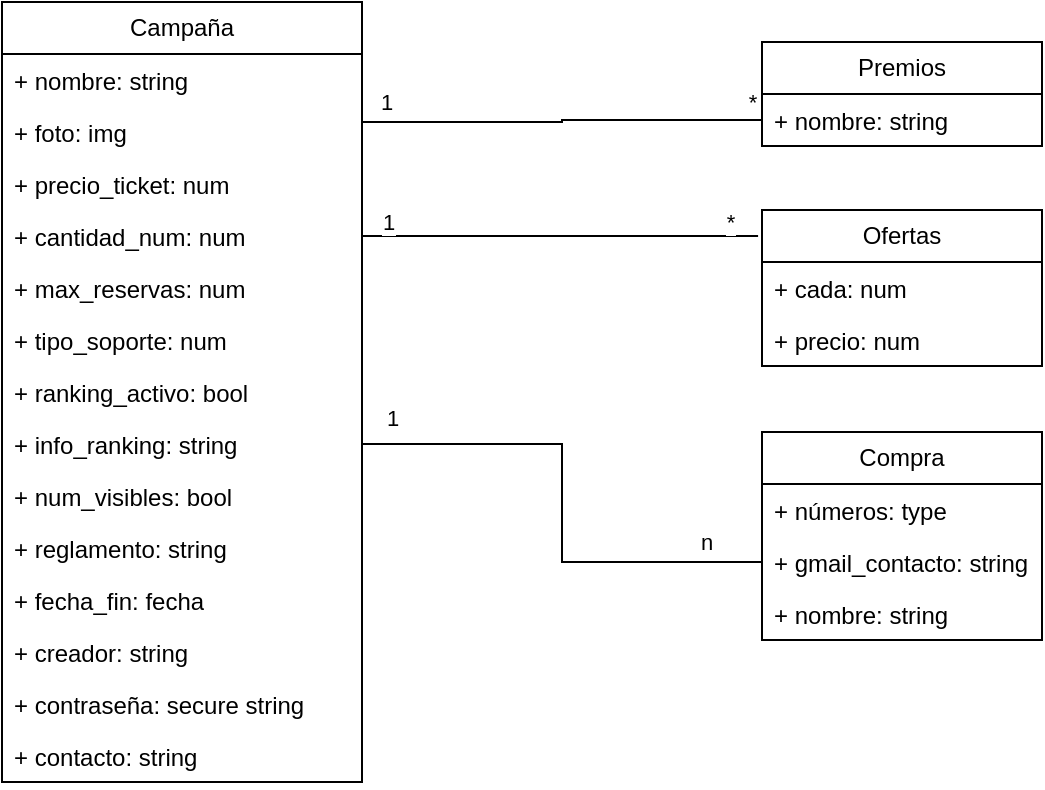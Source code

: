 <mxfile version="22.1.21" type="github">
  <diagram name="Página-1" id="XswbBelWdPnMpOv_kyML">
    <mxGraphModel dx="954" dy="727" grid="1" gridSize="10" guides="1" tooltips="1" connect="1" arrows="1" fold="1" page="1" pageScale="1" pageWidth="827" pageHeight="1169" math="0" shadow="0">
      <root>
        <mxCell id="0" />
        <mxCell id="1" parent="0" />
        <mxCell id="tz1SOENVOB7XkC3f9BfT-8" value="Campaña" style="swimlane;fontStyle=0;childLayout=stackLayout;horizontal=1;startSize=26;fillColor=none;horizontalStack=0;resizeParent=1;resizeParentMax=0;resizeLast=0;collapsible=1;marginBottom=0;whiteSpace=wrap;html=1;" parent="1" vertex="1">
          <mxGeometry x="50" y="370" width="180" height="390" as="geometry" />
        </mxCell>
        <mxCell id="tz1SOENVOB7XkC3f9BfT-9" value="+ nombre: string" style="text;strokeColor=none;fillColor=none;align=left;verticalAlign=top;spacingLeft=4;spacingRight=4;overflow=hidden;rotatable=0;points=[[0,0.5],[1,0.5]];portConstraint=eastwest;whiteSpace=wrap;html=1;" parent="tz1SOENVOB7XkC3f9BfT-8" vertex="1">
          <mxGeometry y="26" width="180" height="26" as="geometry" />
        </mxCell>
        <mxCell id="tz1SOENVOB7XkC3f9BfT-36" value="+ foto: img" style="text;strokeColor=none;fillColor=none;align=left;verticalAlign=top;spacingLeft=4;spacingRight=4;overflow=hidden;rotatable=0;points=[[0,0.5],[1,0.5]];portConstraint=eastwest;whiteSpace=wrap;html=1;" parent="tz1SOENVOB7XkC3f9BfT-8" vertex="1">
          <mxGeometry y="52" width="180" height="26" as="geometry" />
        </mxCell>
        <mxCell id="tz1SOENVOB7XkC3f9BfT-10" value="+ precio_ticket: num" style="text;strokeColor=none;fillColor=none;align=left;verticalAlign=top;spacingLeft=4;spacingRight=4;overflow=hidden;rotatable=0;points=[[0,0.5],[1,0.5]];portConstraint=eastwest;whiteSpace=wrap;html=1;" parent="tz1SOENVOB7XkC3f9BfT-8" vertex="1">
          <mxGeometry y="78" width="180" height="26" as="geometry" />
        </mxCell>
        <mxCell id="tz1SOENVOB7XkC3f9BfT-11" value="+ cantidad_num: num" style="text;strokeColor=none;fillColor=none;align=left;verticalAlign=top;spacingLeft=4;spacingRight=4;overflow=hidden;rotatable=0;points=[[0,0.5],[1,0.5]];portConstraint=eastwest;whiteSpace=wrap;html=1;" parent="tz1SOENVOB7XkC3f9BfT-8" vertex="1">
          <mxGeometry y="104" width="180" height="26" as="geometry" />
        </mxCell>
        <mxCell id="tz1SOENVOB7XkC3f9BfT-34" value="+ max_reservas: num" style="text;strokeColor=none;fillColor=none;align=left;verticalAlign=top;spacingLeft=4;spacingRight=4;overflow=hidden;rotatable=0;points=[[0,0.5],[1,0.5]];portConstraint=eastwest;whiteSpace=wrap;html=1;" parent="tz1SOENVOB7XkC3f9BfT-8" vertex="1">
          <mxGeometry y="130" width="180" height="26" as="geometry" />
        </mxCell>
        <mxCell id="tz1SOENVOB7XkC3f9BfT-35" value="+ tipo_soporte: num" style="text;strokeColor=none;fillColor=none;align=left;verticalAlign=top;spacingLeft=4;spacingRight=4;overflow=hidden;rotatable=0;points=[[0,0.5],[1,0.5]];portConstraint=eastwest;whiteSpace=wrap;html=1;" parent="tz1SOENVOB7XkC3f9BfT-8" vertex="1">
          <mxGeometry y="156" width="180" height="26" as="geometry" />
        </mxCell>
        <mxCell id="tz1SOENVOB7XkC3f9BfT-52" value="+ ranking_activo: bool" style="text;strokeColor=none;fillColor=none;align=left;verticalAlign=top;spacingLeft=4;spacingRight=4;overflow=hidden;rotatable=0;points=[[0,0.5],[1,0.5]];portConstraint=eastwest;whiteSpace=wrap;html=1;" parent="tz1SOENVOB7XkC3f9BfT-8" vertex="1">
          <mxGeometry y="182" width="180" height="26" as="geometry" />
        </mxCell>
        <mxCell id="tz1SOENVOB7XkC3f9BfT-54" value="+ info_ranking: string" style="text;strokeColor=none;fillColor=none;align=left;verticalAlign=top;spacingLeft=4;spacingRight=4;overflow=hidden;rotatable=0;points=[[0,0.5],[1,0.5]];portConstraint=eastwest;whiteSpace=wrap;html=1;" parent="tz1SOENVOB7XkC3f9BfT-8" vertex="1">
          <mxGeometry y="208" width="180" height="26" as="geometry" />
        </mxCell>
        <mxCell id="tz1SOENVOB7XkC3f9BfT-55" value="+ num_visibles: bool" style="text;strokeColor=none;fillColor=none;align=left;verticalAlign=top;spacingLeft=4;spacingRight=4;overflow=hidden;rotatable=0;points=[[0,0.5],[1,0.5]];portConstraint=eastwest;whiteSpace=wrap;html=1;" parent="tz1SOENVOB7XkC3f9BfT-8" vertex="1">
          <mxGeometry y="234" width="180" height="26" as="geometry" />
        </mxCell>
        <mxCell id="tz1SOENVOB7XkC3f9BfT-64" value="+ reglamento: string" style="text;strokeColor=none;fillColor=none;align=left;verticalAlign=top;spacingLeft=4;spacingRight=4;overflow=hidden;rotatable=0;points=[[0,0.5],[1,0.5]];portConstraint=eastwest;whiteSpace=wrap;html=1;" parent="tz1SOENVOB7XkC3f9BfT-8" vertex="1">
          <mxGeometry y="260" width="180" height="26" as="geometry" />
        </mxCell>
        <mxCell id="tz1SOENVOB7XkC3f9BfT-65" value="+ fecha_fin: fecha" style="text;strokeColor=none;fillColor=none;align=left;verticalAlign=top;spacingLeft=4;spacingRight=4;overflow=hidden;rotatable=0;points=[[0,0.5],[1,0.5]];portConstraint=eastwest;whiteSpace=wrap;html=1;" parent="tz1SOENVOB7XkC3f9BfT-8" vertex="1">
          <mxGeometry y="286" width="180" height="26" as="geometry" />
        </mxCell>
        <mxCell id="8TLOwKTUEIGPjvzZX3Iu-1" value="+ creador: string" style="text;strokeColor=none;fillColor=none;align=left;verticalAlign=top;spacingLeft=4;spacingRight=4;overflow=hidden;rotatable=0;points=[[0,0.5],[1,0.5]];portConstraint=eastwest;whiteSpace=wrap;html=1;" vertex="1" parent="tz1SOENVOB7XkC3f9BfT-8">
          <mxGeometry y="312" width="180" height="26" as="geometry" />
        </mxCell>
        <mxCell id="8TLOwKTUEIGPjvzZX3Iu-2" value="+ contraseña: secure string" style="text;strokeColor=none;fillColor=none;align=left;verticalAlign=top;spacingLeft=4;spacingRight=4;overflow=hidden;rotatable=0;points=[[0,0.5],[1,0.5]];portConstraint=eastwest;whiteSpace=wrap;html=1;" vertex="1" parent="tz1SOENVOB7XkC3f9BfT-8">
          <mxGeometry y="338" width="180" height="26" as="geometry" />
        </mxCell>
        <mxCell id="8TLOwKTUEIGPjvzZX3Iu-3" value="+ contacto: string" style="text;strokeColor=none;fillColor=none;align=left;verticalAlign=top;spacingLeft=4;spacingRight=4;overflow=hidden;rotatable=0;points=[[0,0.5],[1,0.5]];portConstraint=eastwest;whiteSpace=wrap;html=1;" vertex="1" parent="tz1SOENVOB7XkC3f9BfT-8">
          <mxGeometry y="364" width="180" height="26" as="geometry" />
        </mxCell>
        <mxCell id="tz1SOENVOB7XkC3f9BfT-38" value="Premios" style="swimlane;fontStyle=0;childLayout=stackLayout;horizontal=1;startSize=26;fillColor=none;horizontalStack=0;resizeParent=1;resizeParentMax=0;resizeLast=0;collapsible=1;marginBottom=0;whiteSpace=wrap;html=1;" parent="1" vertex="1">
          <mxGeometry x="430" y="390" width="140" height="52" as="geometry" />
        </mxCell>
        <mxCell id="tz1SOENVOB7XkC3f9BfT-39" value="+ nombre: string" style="text;strokeColor=none;fillColor=none;align=left;verticalAlign=top;spacingLeft=4;spacingRight=4;overflow=hidden;rotatable=0;points=[[0,0.5],[1,0.5]];portConstraint=eastwest;whiteSpace=wrap;html=1;" parent="tz1SOENVOB7XkC3f9BfT-38" vertex="1">
          <mxGeometry y="26" width="140" height="26" as="geometry" />
        </mxCell>
        <mxCell id="tz1SOENVOB7XkC3f9BfT-42" style="edgeStyle=orthogonalEdgeStyle;rounded=0;orthogonalLoop=1;jettySize=auto;html=1;endArrow=none;endFill=0;" parent="1" source="tz1SOENVOB7XkC3f9BfT-36" edge="1">
          <mxGeometry relative="1" as="geometry">
            <mxPoint x="430" y="429" as="targetPoint" />
            <Array as="points">
              <mxPoint x="330" y="430" />
              <mxPoint x="330" y="429" />
            </Array>
          </mxGeometry>
        </mxCell>
        <mxCell id="tz1SOENVOB7XkC3f9BfT-43" value="1" style="edgeLabel;html=1;align=center;verticalAlign=middle;resizable=0;points=[];" parent="tz1SOENVOB7XkC3f9BfT-42" vertex="1" connectable="0">
          <mxGeometry x="-0.881" y="-1" relative="1" as="geometry">
            <mxPoint y="-11" as="offset" />
          </mxGeometry>
        </mxCell>
        <mxCell id="tz1SOENVOB7XkC3f9BfT-44" value="*" style="edgeLabel;html=1;align=center;verticalAlign=middle;resizable=0;points=[];" parent="tz1SOENVOB7XkC3f9BfT-42" vertex="1" connectable="0">
          <mxGeometry x="0.95" y="1" relative="1" as="geometry">
            <mxPoint y="-8" as="offset" />
          </mxGeometry>
        </mxCell>
        <mxCell id="tz1SOENVOB7XkC3f9BfT-45" value="Ofertas" style="swimlane;fontStyle=0;childLayout=stackLayout;horizontal=1;startSize=26;fillColor=none;horizontalStack=0;resizeParent=1;resizeParentMax=0;resizeLast=0;collapsible=1;marginBottom=0;whiteSpace=wrap;html=1;" parent="1" vertex="1">
          <mxGeometry x="430" y="474" width="140" height="78" as="geometry" />
        </mxCell>
        <mxCell id="tz1SOENVOB7XkC3f9BfT-46" value="+ cada: num" style="text;strokeColor=none;fillColor=none;align=left;verticalAlign=top;spacingLeft=4;spacingRight=4;overflow=hidden;rotatable=0;points=[[0,0.5],[1,0.5]];portConstraint=eastwest;whiteSpace=wrap;html=1;" parent="tz1SOENVOB7XkC3f9BfT-45" vertex="1">
          <mxGeometry y="26" width="140" height="26" as="geometry" />
        </mxCell>
        <mxCell id="tz1SOENVOB7XkC3f9BfT-47" value="+ precio: num" style="text;strokeColor=none;fillColor=none;align=left;verticalAlign=top;spacingLeft=4;spacingRight=4;overflow=hidden;rotatable=0;points=[[0,0.5],[1,0.5]];portConstraint=eastwest;whiteSpace=wrap;html=1;" parent="tz1SOENVOB7XkC3f9BfT-45" vertex="1">
          <mxGeometry y="52" width="140" height="26" as="geometry" />
        </mxCell>
        <mxCell id="tz1SOENVOB7XkC3f9BfT-49" style="edgeStyle=orthogonalEdgeStyle;rounded=0;orthogonalLoop=1;jettySize=auto;html=1;entryX=-0.014;entryY=0.167;entryDx=0;entryDy=0;entryPerimeter=0;endArrow=none;endFill=0;" parent="1" source="tz1SOENVOB7XkC3f9BfT-11" target="tz1SOENVOB7XkC3f9BfT-45" edge="1">
          <mxGeometry relative="1" as="geometry" />
        </mxCell>
        <mxCell id="tz1SOENVOB7XkC3f9BfT-50" value="1" style="edgeLabel;html=1;align=center;verticalAlign=middle;resizable=0;points=[];" parent="tz1SOENVOB7XkC3f9BfT-49" vertex="1" connectable="0">
          <mxGeometry x="-0.869" y="2" relative="1" as="geometry">
            <mxPoint y="-5" as="offset" />
          </mxGeometry>
        </mxCell>
        <mxCell id="tz1SOENVOB7XkC3f9BfT-51" value="*" style="edgeLabel;html=1;align=center;verticalAlign=middle;resizable=0;points=[];" parent="tz1SOENVOB7XkC3f9BfT-49" vertex="1" connectable="0">
          <mxGeometry x="0.878" y="-2" relative="1" as="geometry">
            <mxPoint x="-2" y="-9" as="offset" />
          </mxGeometry>
        </mxCell>
        <mxCell id="tz1SOENVOB7XkC3f9BfT-56" value="Compra" style="swimlane;fontStyle=0;childLayout=stackLayout;horizontal=1;startSize=26;fillColor=none;horizontalStack=0;resizeParent=1;resizeParentMax=0;resizeLast=0;collapsible=1;marginBottom=0;whiteSpace=wrap;html=1;" parent="1" vertex="1">
          <mxGeometry x="430" y="585" width="140" height="104" as="geometry" />
        </mxCell>
        <mxCell id="tz1SOENVOB7XkC3f9BfT-57" value="+ números: type" style="text;strokeColor=none;fillColor=none;align=left;verticalAlign=top;spacingLeft=4;spacingRight=4;overflow=hidden;rotatable=0;points=[[0,0.5],[1,0.5]];portConstraint=eastwest;whiteSpace=wrap;html=1;" parent="tz1SOENVOB7XkC3f9BfT-56" vertex="1">
          <mxGeometry y="26" width="140" height="26" as="geometry" />
        </mxCell>
        <mxCell id="tz1SOENVOB7XkC3f9BfT-58" value="+ gmail_contacto: string" style="text;strokeColor=none;fillColor=none;align=left;verticalAlign=top;spacingLeft=4;spacingRight=4;overflow=hidden;rotatable=0;points=[[0,0.5],[1,0.5]];portConstraint=eastwest;whiteSpace=wrap;html=1;" parent="tz1SOENVOB7XkC3f9BfT-56" vertex="1">
          <mxGeometry y="52" width="140" height="26" as="geometry" />
        </mxCell>
        <mxCell id="tz1SOENVOB7XkC3f9BfT-59" value="+ nombre: string" style="text;strokeColor=none;fillColor=none;align=left;verticalAlign=top;spacingLeft=4;spacingRight=4;overflow=hidden;rotatable=0;points=[[0,0.5],[1,0.5]];portConstraint=eastwest;whiteSpace=wrap;html=1;" parent="tz1SOENVOB7XkC3f9BfT-56" vertex="1">
          <mxGeometry y="78" width="140" height="26" as="geometry" />
        </mxCell>
        <mxCell id="tz1SOENVOB7XkC3f9BfT-60" style="edgeStyle=orthogonalEdgeStyle;rounded=0;orthogonalLoop=1;jettySize=auto;html=1;entryX=0;entryY=0.5;entryDx=0;entryDy=0;endArrow=none;endFill=0;" parent="1" source="tz1SOENVOB7XkC3f9BfT-54" target="tz1SOENVOB7XkC3f9BfT-58" edge="1">
          <mxGeometry relative="1" as="geometry" />
        </mxCell>
        <mxCell id="tz1SOENVOB7XkC3f9BfT-61" value="1" style="edgeLabel;html=1;align=center;verticalAlign=middle;resizable=0;points=[];" parent="tz1SOENVOB7XkC3f9BfT-60" vertex="1" connectable="0">
          <mxGeometry x="-0.892" y="3" relative="1" as="geometry">
            <mxPoint x="1" y="-10" as="offset" />
          </mxGeometry>
        </mxCell>
        <mxCell id="tz1SOENVOB7XkC3f9BfT-63" value="n" style="edgeLabel;html=1;align=center;verticalAlign=middle;resizable=0;points=[];" parent="tz1SOENVOB7XkC3f9BfT-60" vertex="1" connectable="0">
          <mxGeometry x="0.784" relative="1" as="geometry">
            <mxPoint y="-10" as="offset" />
          </mxGeometry>
        </mxCell>
      </root>
    </mxGraphModel>
  </diagram>
</mxfile>
